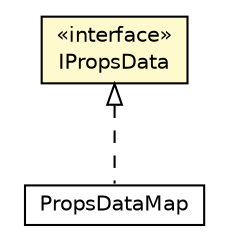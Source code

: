 #!/usr/local/bin/dot
#
# Class diagram 
# Generated by UMLGraph version R5_6-24-gf6e263 (http://www.umlgraph.org/)
#

digraph G {
	edge [fontname="Helvetica",fontsize=10,labelfontname="Helvetica",labelfontsize=10];
	node [fontname="Helvetica",fontsize=10,shape=plaintext];
	nodesep=0.25;
	ranksep=0.5;
	// org.universAAL.middleware.context.data.PropsDataMap
	c253853 [label=<<table title="org.universAAL.middleware.context.data.PropsDataMap" border="0" cellborder="1" cellspacing="0" cellpadding="2" port="p" href="./PropsDataMap.html">
		<tr><td><table border="0" cellspacing="0" cellpadding="1">
<tr><td align="center" balign="center"> PropsDataMap </td></tr>
		</table></td></tr>
		</table>>, URL="./PropsDataMap.html", fontname="Helvetica", fontcolor="black", fontsize=10.0];
	// org.universAAL.middleware.context.data.IPropsData
	c253859 [label=<<table title="org.universAAL.middleware.context.data.IPropsData" border="0" cellborder="1" cellspacing="0" cellpadding="2" port="p" bgcolor="lemonChiffon" href="./IPropsData.html">
		<tr><td><table border="0" cellspacing="0" cellpadding="1">
<tr><td align="center" balign="center"> &#171;interface&#187; </td></tr>
<tr><td align="center" balign="center"> IPropsData </td></tr>
		</table></td></tr>
		</table>>, URL="./IPropsData.html", fontname="Helvetica", fontcolor="black", fontsize=10.0];
	//org.universAAL.middleware.context.data.PropsDataMap implements org.universAAL.middleware.context.data.IPropsData
	c253859:p -> c253853:p [dir=back,arrowtail=empty,style=dashed];
}

